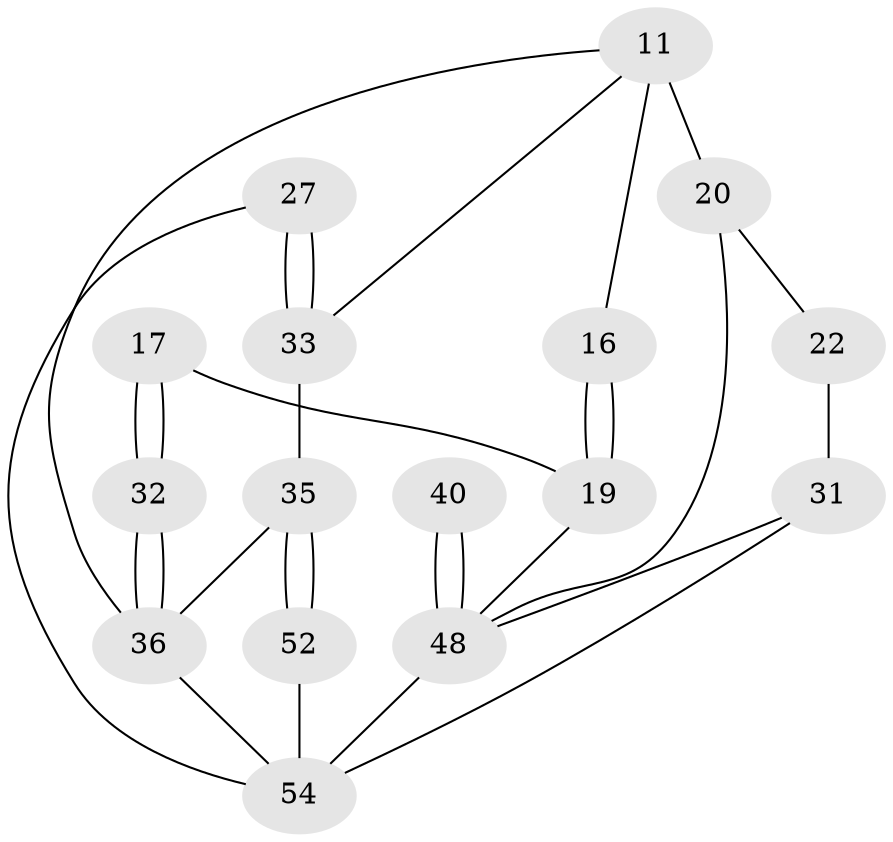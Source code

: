 // original degree distribution, {3: 0.07407407407407407, 4: 0.2222222222222222, 5: 0.4444444444444444, 6: 0.25925925925925924}
// Generated by graph-tools (version 1.1) at 2025/05/03/04/25 22:05:20]
// undirected, 16 vertices, 29 edges
graph export_dot {
graph [start="1"]
  node [color=gray90,style=filled];
  11 [pos="+0.7048250401579763+0.35837028586561526",super="+3+7"];
  16 [pos="+0.9992679767160068+0.19962274745491776",super="+15"];
  17 [pos="+0.9570591396910756+0.5286263008971",super="+13"];
  19 [pos="+0.843310506242864+0.4918991154706831",super="+18"];
  20 [pos="+0.5857313056607018+0.5057089527319456",super="+12+9+10"];
  22 [pos="+0.4318281556490953+0.4507741345890243",super="+21"];
  27 [pos="+0.16691712267960004+0.5262884636507089"];
  31 [pos="+0.22861458693456885+0.5843592497285041",super="+30+25"];
  32 [pos="+1+0.5997327995820995",super="+14"];
  33 [pos="+0+0.5301021032361458",super="+29+28+8"];
  35 [pos="+0+1",super="+5+34"];
  36 [pos="+1+1",super="+4"];
  40 [pos="+0.48359718260432166+0.6979510671054594"];
  48 [pos="+0.6454338093116436+0.9371751343111074",super="+39+23+42+41+37"];
  52 [pos="+0+1",super="+51+50+47"];
  54 [pos="+0.3245497548625525+1",super="+38+43+49+53"];
  11 -- 16;
  11 -- 20 [weight=3];
  11 -- 36;
  11 -- 33;
  16 -- 19 [weight=2];
  16 -- 19;
  17 -- 32 [weight=2];
  17 -- 32;
  17 -- 19;
  19 -- 48;
  20 -- 22 [weight=2];
  20 -- 48;
  22 -- 31 [weight=2];
  27 -- 33 [weight=2];
  27 -- 33;
  27 -- 54;
  31 -- 48 [weight=2];
  31 -- 54;
  32 -- 36 [weight=2];
  32 -- 36;
  33 -- 35 [weight=3];
  35 -- 52 [weight=2];
  35 -- 52;
  35 -- 36 [weight=2];
  36 -- 54;
  40 -- 48 [weight=3];
  40 -- 48;
  48 -- 54 [weight=2];
  52 -- 54 [weight=5];
}
